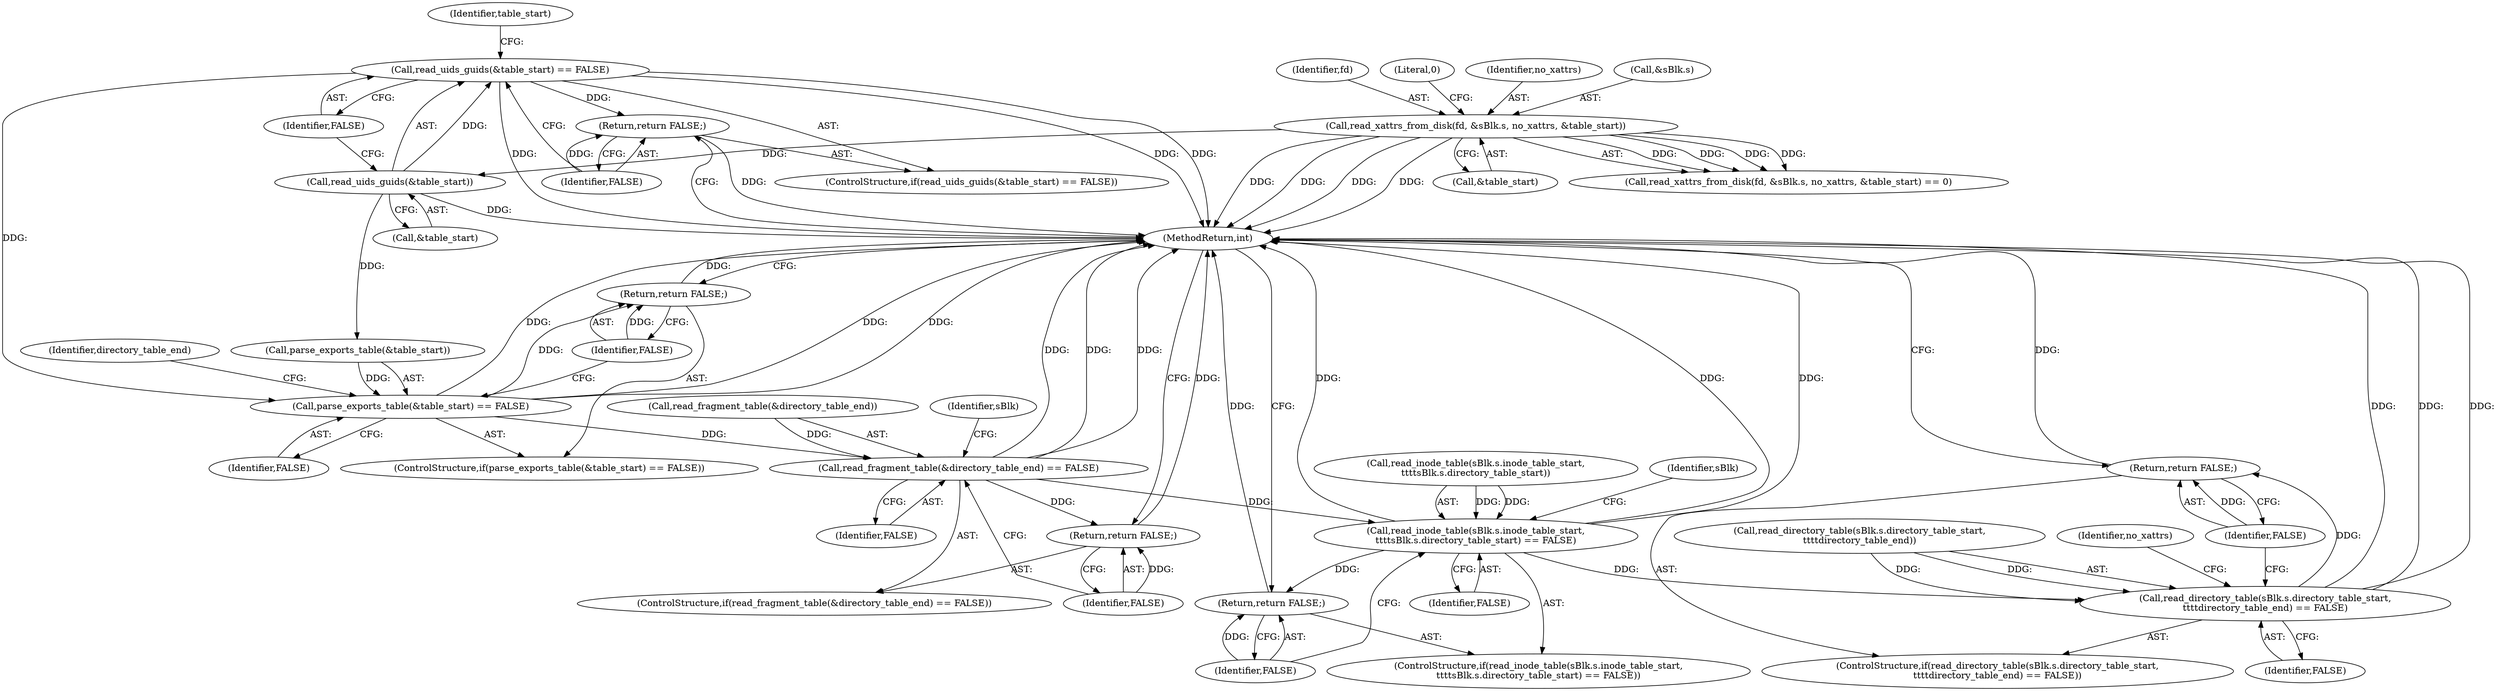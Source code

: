digraph "1_squashfs-tools_f95864afe8833fe3ad782d714b41378e860977b1_1@API" {
"1000119" [label="(Call,read_uids_guids(&table_start) == FALSE)"];
"1000120" [label="(Call,read_uids_guids(&table_start))"];
"1000106" [label="(Call,read_xattrs_from_disk(fd, &sBlk.s, no_xattrs, &table_start))"];
"1000124" [label="(Return,return FALSE;)"];
"1000127" [label="(Call,parse_exports_table(&table_start) == FALSE)"];
"1000132" [label="(Return,return FALSE;)"];
"1000135" [label="(Call,read_fragment_table(&directory_table_end) == FALSE)"];
"1000140" [label="(Return,return FALSE;)"];
"1000143" [label="(Call,read_inode_table(sBlk.s.inode_table_start,\n\t\t\t\tsBlk.s.directory_table_start) == FALSE)"];
"1000156" [label="(Return,return FALSE;)"];
"1000159" [label="(Call,read_directory_table(sBlk.s.directory_table_start,\n\t\t\t\tdirectory_table_end) == FALSE)"];
"1000168" [label="(Return,return FALSE;)"];
"1000157" [label="(Identifier,FALSE)"];
"1000169" [label="(Identifier,FALSE)"];
"1000134" [label="(ControlStructure,if(read_fragment_table(&directory_table_end) == FALSE))"];
"1000160" [label="(Call,read_directory_table(sBlk.s.directory_table_start,\n\t\t\t\tdirectory_table_end))"];
"1000136" [label="(Call,read_fragment_table(&directory_table_end))"];
"1000143" [label="(Call,read_inode_table(sBlk.s.inode_table_start,\n\t\t\t\tsBlk.s.directory_table_start) == FALSE)"];
"1000167" [label="(Identifier,FALSE)"];
"1000123" [label="(Identifier,FALSE)"];
"1000113" [label="(Call,&table_start)"];
"1000125" [label="(Identifier,FALSE)"];
"1000107" [label="(Identifier,fd)"];
"1000133" [label="(Identifier,FALSE)"];
"1000132" [label="(Return,return FALSE;)"];
"1000120" [label="(Call,read_uids_guids(&table_start))"];
"1000127" [label="(Call,parse_exports_table(&table_start) == FALSE)"];
"1000144" [label="(Call,read_inode_table(sBlk.s.inode_table_start,\n\t\t\t\tsBlk.s.directory_table_start))"];
"1000181" [label="(MethodReturn,int)"];
"1000115" [label="(Literal,0)"];
"1000142" [label="(ControlStructure,if(read_inode_table(sBlk.s.inode_table_start,\n\t\t\t\tsBlk.s.directory_table_start) == FALSE))"];
"1000124" [label="(Return,return FALSE;)"];
"1000131" [label="(Identifier,FALSE)"];
"1000163" [label="(Identifier,sBlk)"];
"1000112" [label="(Identifier,no_xattrs)"];
"1000159" [label="(Call,read_directory_table(sBlk.s.directory_table_start,\n\t\t\t\tdirectory_table_end) == FALSE)"];
"1000147" [label="(Identifier,sBlk)"];
"1000156" [label="(Return,return FALSE;)"];
"1000118" [label="(ControlStructure,if(read_uids_guids(&table_start) == FALSE))"];
"1000140" [label="(Return,return FALSE;)"];
"1000108" [label="(Call,&sBlk.s)"];
"1000158" [label="(ControlStructure,if(read_directory_table(sBlk.s.directory_table_start,\n\t\t\t\tdirectory_table_end) == FALSE))"];
"1000141" [label="(Identifier,FALSE)"];
"1000135" [label="(Call,read_fragment_table(&directory_table_end) == FALSE)"];
"1000139" [label="(Identifier,FALSE)"];
"1000121" [label="(Call,&table_start)"];
"1000119" [label="(Call,read_uids_guids(&table_start) == FALSE)"];
"1000171" [label="(Identifier,no_xattrs)"];
"1000168" [label="(Return,return FALSE;)"];
"1000155" [label="(Identifier,FALSE)"];
"1000126" [label="(ControlStructure,if(parse_exports_table(&table_start) == FALSE))"];
"1000138" [label="(Identifier,directory_table_end)"];
"1000105" [label="(Call,read_xattrs_from_disk(fd, &sBlk.s, no_xattrs, &table_start) == 0)"];
"1000130" [label="(Identifier,table_start)"];
"1000128" [label="(Call,parse_exports_table(&table_start))"];
"1000106" [label="(Call,read_xattrs_from_disk(fd, &sBlk.s, no_xattrs, &table_start))"];
"1000119" -> "1000118"  [label="AST: "];
"1000119" -> "1000123"  [label="CFG: "];
"1000120" -> "1000119"  [label="AST: "];
"1000123" -> "1000119"  [label="AST: "];
"1000125" -> "1000119"  [label="CFG: "];
"1000130" -> "1000119"  [label="CFG: "];
"1000119" -> "1000181"  [label="DDG: "];
"1000119" -> "1000181"  [label="DDG: "];
"1000119" -> "1000181"  [label="DDG: "];
"1000120" -> "1000119"  [label="DDG: "];
"1000119" -> "1000124"  [label="DDG: "];
"1000119" -> "1000127"  [label="DDG: "];
"1000120" -> "1000121"  [label="CFG: "];
"1000121" -> "1000120"  [label="AST: "];
"1000123" -> "1000120"  [label="CFG: "];
"1000120" -> "1000181"  [label="DDG: "];
"1000106" -> "1000120"  [label="DDG: "];
"1000120" -> "1000128"  [label="DDG: "];
"1000106" -> "1000105"  [label="AST: "];
"1000106" -> "1000113"  [label="CFG: "];
"1000107" -> "1000106"  [label="AST: "];
"1000108" -> "1000106"  [label="AST: "];
"1000112" -> "1000106"  [label="AST: "];
"1000113" -> "1000106"  [label="AST: "];
"1000115" -> "1000106"  [label="CFG: "];
"1000106" -> "1000181"  [label="DDG: "];
"1000106" -> "1000181"  [label="DDG: "];
"1000106" -> "1000181"  [label="DDG: "];
"1000106" -> "1000181"  [label="DDG: "];
"1000106" -> "1000105"  [label="DDG: "];
"1000106" -> "1000105"  [label="DDG: "];
"1000106" -> "1000105"  [label="DDG: "];
"1000106" -> "1000105"  [label="DDG: "];
"1000124" -> "1000118"  [label="AST: "];
"1000124" -> "1000125"  [label="CFG: "];
"1000125" -> "1000124"  [label="AST: "];
"1000181" -> "1000124"  [label="CFG: "];
"1000124" -> "1000181"  [label="DDG: "];
"1000125" -> "1000124"  [label="DDG: "];
"1000127" -> "1000126"  [label="AST: "];
"1000127" -> "1000131"  [label="CFG: "];
"1000128" -> "1000127"  [label="AST: "];
"1000131" -> "1000127"  [label="AST: "];
"1000133" -> "1000127"  [label="CFG: "];
"1000138" -> "1000127"  [label="CFG: "];
"1000127" -> "1000181"  [label="DDG: "];
"1000127" -> "1000181"  [label="DDG: "];
"1000127" -> "1000181"  [label="DDG: "];
"1000128" -> "1000127"  [label="DDG: "];
"1000127" -> "1000132"  [label="DDG: "];
"1000127" -> "1000135"  [label="DDG: "];
"1000132" -> "1000126"  [label="AST: "];
"1000132" -> "1000133"  [label="CFG: "];
"1000133" -> "1000132"  [label="AST: "];
"1000181" -> "1000132"  [label="CFG: "];
"1000132" -> "1000181"  [label="DDG: "];
"1000133" -> "1000132"  [label="DDG: "];
"1000135" -> "1000134"  [label="AST: "];
"1000135" -> "1000139"  [label="CFG: "];
"1000136" -> "1000135"  [label="AST: "];
"1000139" -> "1000135"  [label="AST: "];
"1000141" -> "1000135"  [label="CFG: "];
"1000147" -> "1000135"  [label="CFG: "];
"1000135" -> "1000181"  [label="DDG: "];
"1000135" -> "1000181"  [label="DDG: "];
"1000135" -> "1000181"  [label="DDG: "];
"1000136" -> "1000135"  [label="DDG: "];
"1000135" -> "1000140"  [label="DDG: "];
"1000135" -> "1000143"  [label="DDG: "];
"1000140" -> "1000134"  [label="AST: "];
"1000140" -> "1000141"  [label="CFG: "];
"1000141" -> "1000140"  [label="AST: "];
"1000181" -> "1000140"  [label="CFG: "];
"1000140" -> "1000181"  [label="DDG: "];
"1000141" -> "1000140"  [label="DDG: "];
"1000143" -> "1000142"  [label="AST: "];
"1000143" -> "1000155"  [label="CFG: "];
"1000144" -> "1000143"  [label="AST: "];
"1000155" -> "1000143"  [label="AST: "];
"1000157" -> "1000143"  [label="CFG: "];
"1000163" -> "1000143"  [label="CFG: "];
"1000143" -> "1000181"  [label="DDG: "];
"1000143" -> "1000181"  [label="DDG: "];
"1000143" -> "1000181"  [label="DDG: "];
"1000144" -> "1000143"  [label="DDG: "];
"1000144" -> "1000143"  [label="DDG: "];
"1000143" -> "1000156"  [label="DDG: "];
"1000143" -> "1000159"  [label="DDG: "];
"1000156" -> "1000142"  [label="AST: "];
"1000156" -> "1000157"  [label="CFG: "];
"1000157" -> "1000156"  [label="AST: "];
"1000181" -> "1000156"  [label="CFG: "];
"1000156" -> "1000181"  [label="DDG: "];
"1000157" -> "1000156"  [label="DDG: "];
"1000159" -> "1000158"  [label="AST: "];
"1000159" -> "1000167"  [label="CFG: "];
"1000160" -> "1000159"  [label="AST: "];
"1000167" -> "1000159"  [label="AST: "];
"1000169" -> "1000159"  [label="CFG: "];
"1000171" -> "1000159"  [label="CFG: "];
"1000159" -> "1000181"  [label="DDG: "];
"1000159" -> "1000181"  [label="DDG: "];
"1000159" -> "1000181"  [label="DDG: "];
"1000160" -> "1000159"  [label="DDG: "];
"1000160" -> "1000159"  [label="DDG: "];
"1000159" -> "1000168"  [label="DDG: "];
"1000168" -> "1000158"  [label="AST: "];
"1000168" -> "1000169"  [label="CFG: "];
"1000169" -> "1000168"  [label="AST: "];
"1000181" -> "1000168"  [label="CFG: "];
"1000168" -> "1000181"  [label="DDG: "];
"1000169" -> "1000168"  [label="DDG: "];
}
